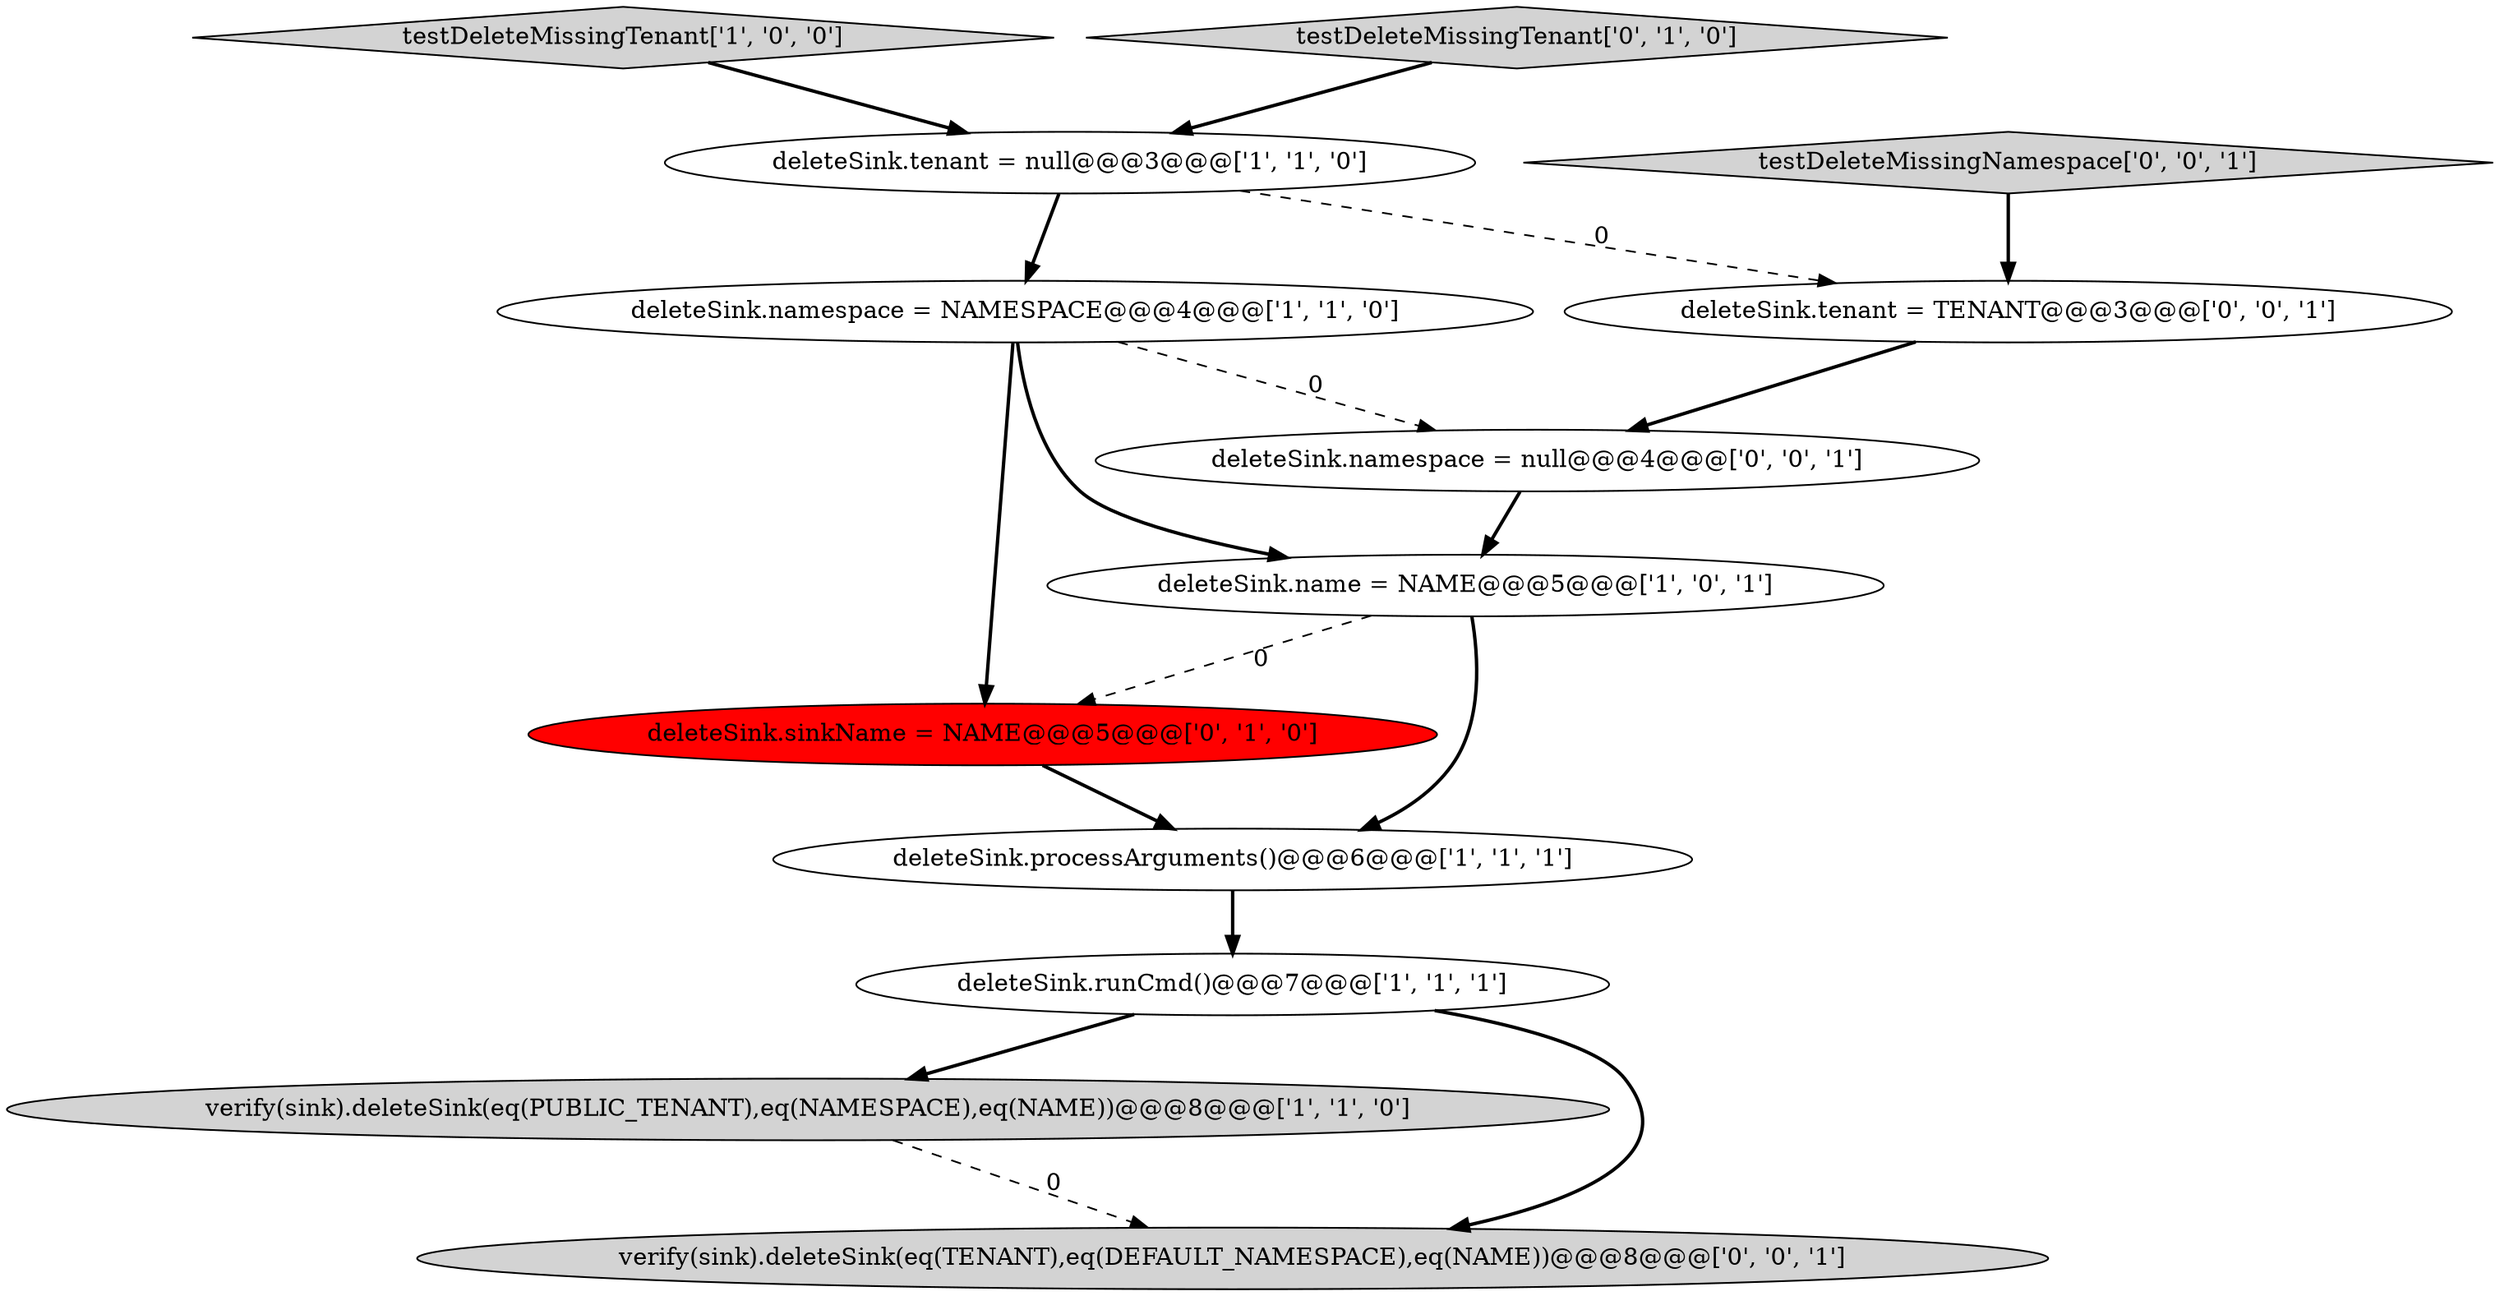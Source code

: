 digraph {
4 [style = filled, label = "deleteSink.namespace = NAMESPACE@@@4@@@['1', '1', '0']", fillcolor = white, shape = ellipse image = "AAA0AAABBB1BBB"];
5 [style = filled, label = "deleteSink.processArguments()@@@6@@@['1', '1', '1']", fillcolor = white, shape = ellipse image = "AAA0AAABBB1BBB"];
1 [style = filled, label = "verify(sink).deleteSink(eq(PUBLIC_TENANT),eq(NAMESPACE),eq(NAME))@@@8@@@['1', '1', '0']", fillcolor = lightgray, shape = ellipse image = "AAA0AAABBB1BBB"];
6 [style = filled, label = "testDeleteMissingTenant['1', '0', '0']", fillcolor = lightgray, shape = diamond image = "AAA0AAABBB1BBB"];
8 [style = filled, label = "deleteSink.sinkName = NAME@@@5@@@['0', '1', '0']", fillcolor = red, shape = ellipse image = "AAA1AAABBB2BBB"];
11 [style = filled, label = "deleteSink.namespace = null@@@4@@@['0', '0', '1']", fillcolor = white, shape = ellipse image = "AAA0AAABBB3BBB"];
9 [style = filled, label = "deleteSink.tenant = TENANT@@@3@@@['0', '0', '1']", fillcolor = white, shape = ellipse image = "AAA0AAABBB3BBB"];
7 [style = filled, label = "testDeleteMissingTenant['0', '1', '0']", fillcolor = lightgray, shape = diamond image = "AAA0AAABBB2BBB"];
12 [style = filled, label = "testDeleteMissingNamespace['0', '0', '1']", fillcolor = lightgray, shape = diamond image = "AAA0AAABBB3BBB"];
0 [style = filled, label = "deleteSink.runCmd()@@@7@@@['1', '1', '1']", fillcolor = white, shape = ellipse image = "AAA0AAABBB1BBB"];
2 [style = filled, label = "deleteSink.name = NAME@@@5@@@['1', '0', '1']", fillcolor = white, shape = ellipse image = "AAA0AAABBB1BBB"];
10 [style = filled, label = "verify(sink).deleteSink(eq(TENANT),eq(DEFAULT_NAMESPACE),eq(NAME))@@@8@@@['0', '0', '1']", fillcolor = lightgray, shape = ellipse image = "AAA0AAABBB3BBB"];
3 [style = filled, label = "deleteSink.tenant = null@@@3@@@['1', '1', '0']", fillcolor = white, shape = ellipse image = "AAA0AAABBB1BBB"];
6->3 [style = bold, label=""];
4->8 [style = bold, label=""];
0->10 [style = bold, label=""];
4->2 [style = bold, label=""];
4->11 [style = dashed, label="0"];
9->11 [style = bold, label=""];
8->5 [style = bold, label=""];
5->0 [style = bold, label=""];
3->9 [style = dashed, label="0"];
12->9 [style = bold, label=""];
1->10 [style = dashed, label="0"];
2->8 [style = dashed, label="0"];
3->4 [style = bold, label=""];
0->1 [style = bold, label=""];
11->2 [style = bold, label=""];
7->3 [style = bold, label=""];
2->5 [style = bold, label=""];
}
